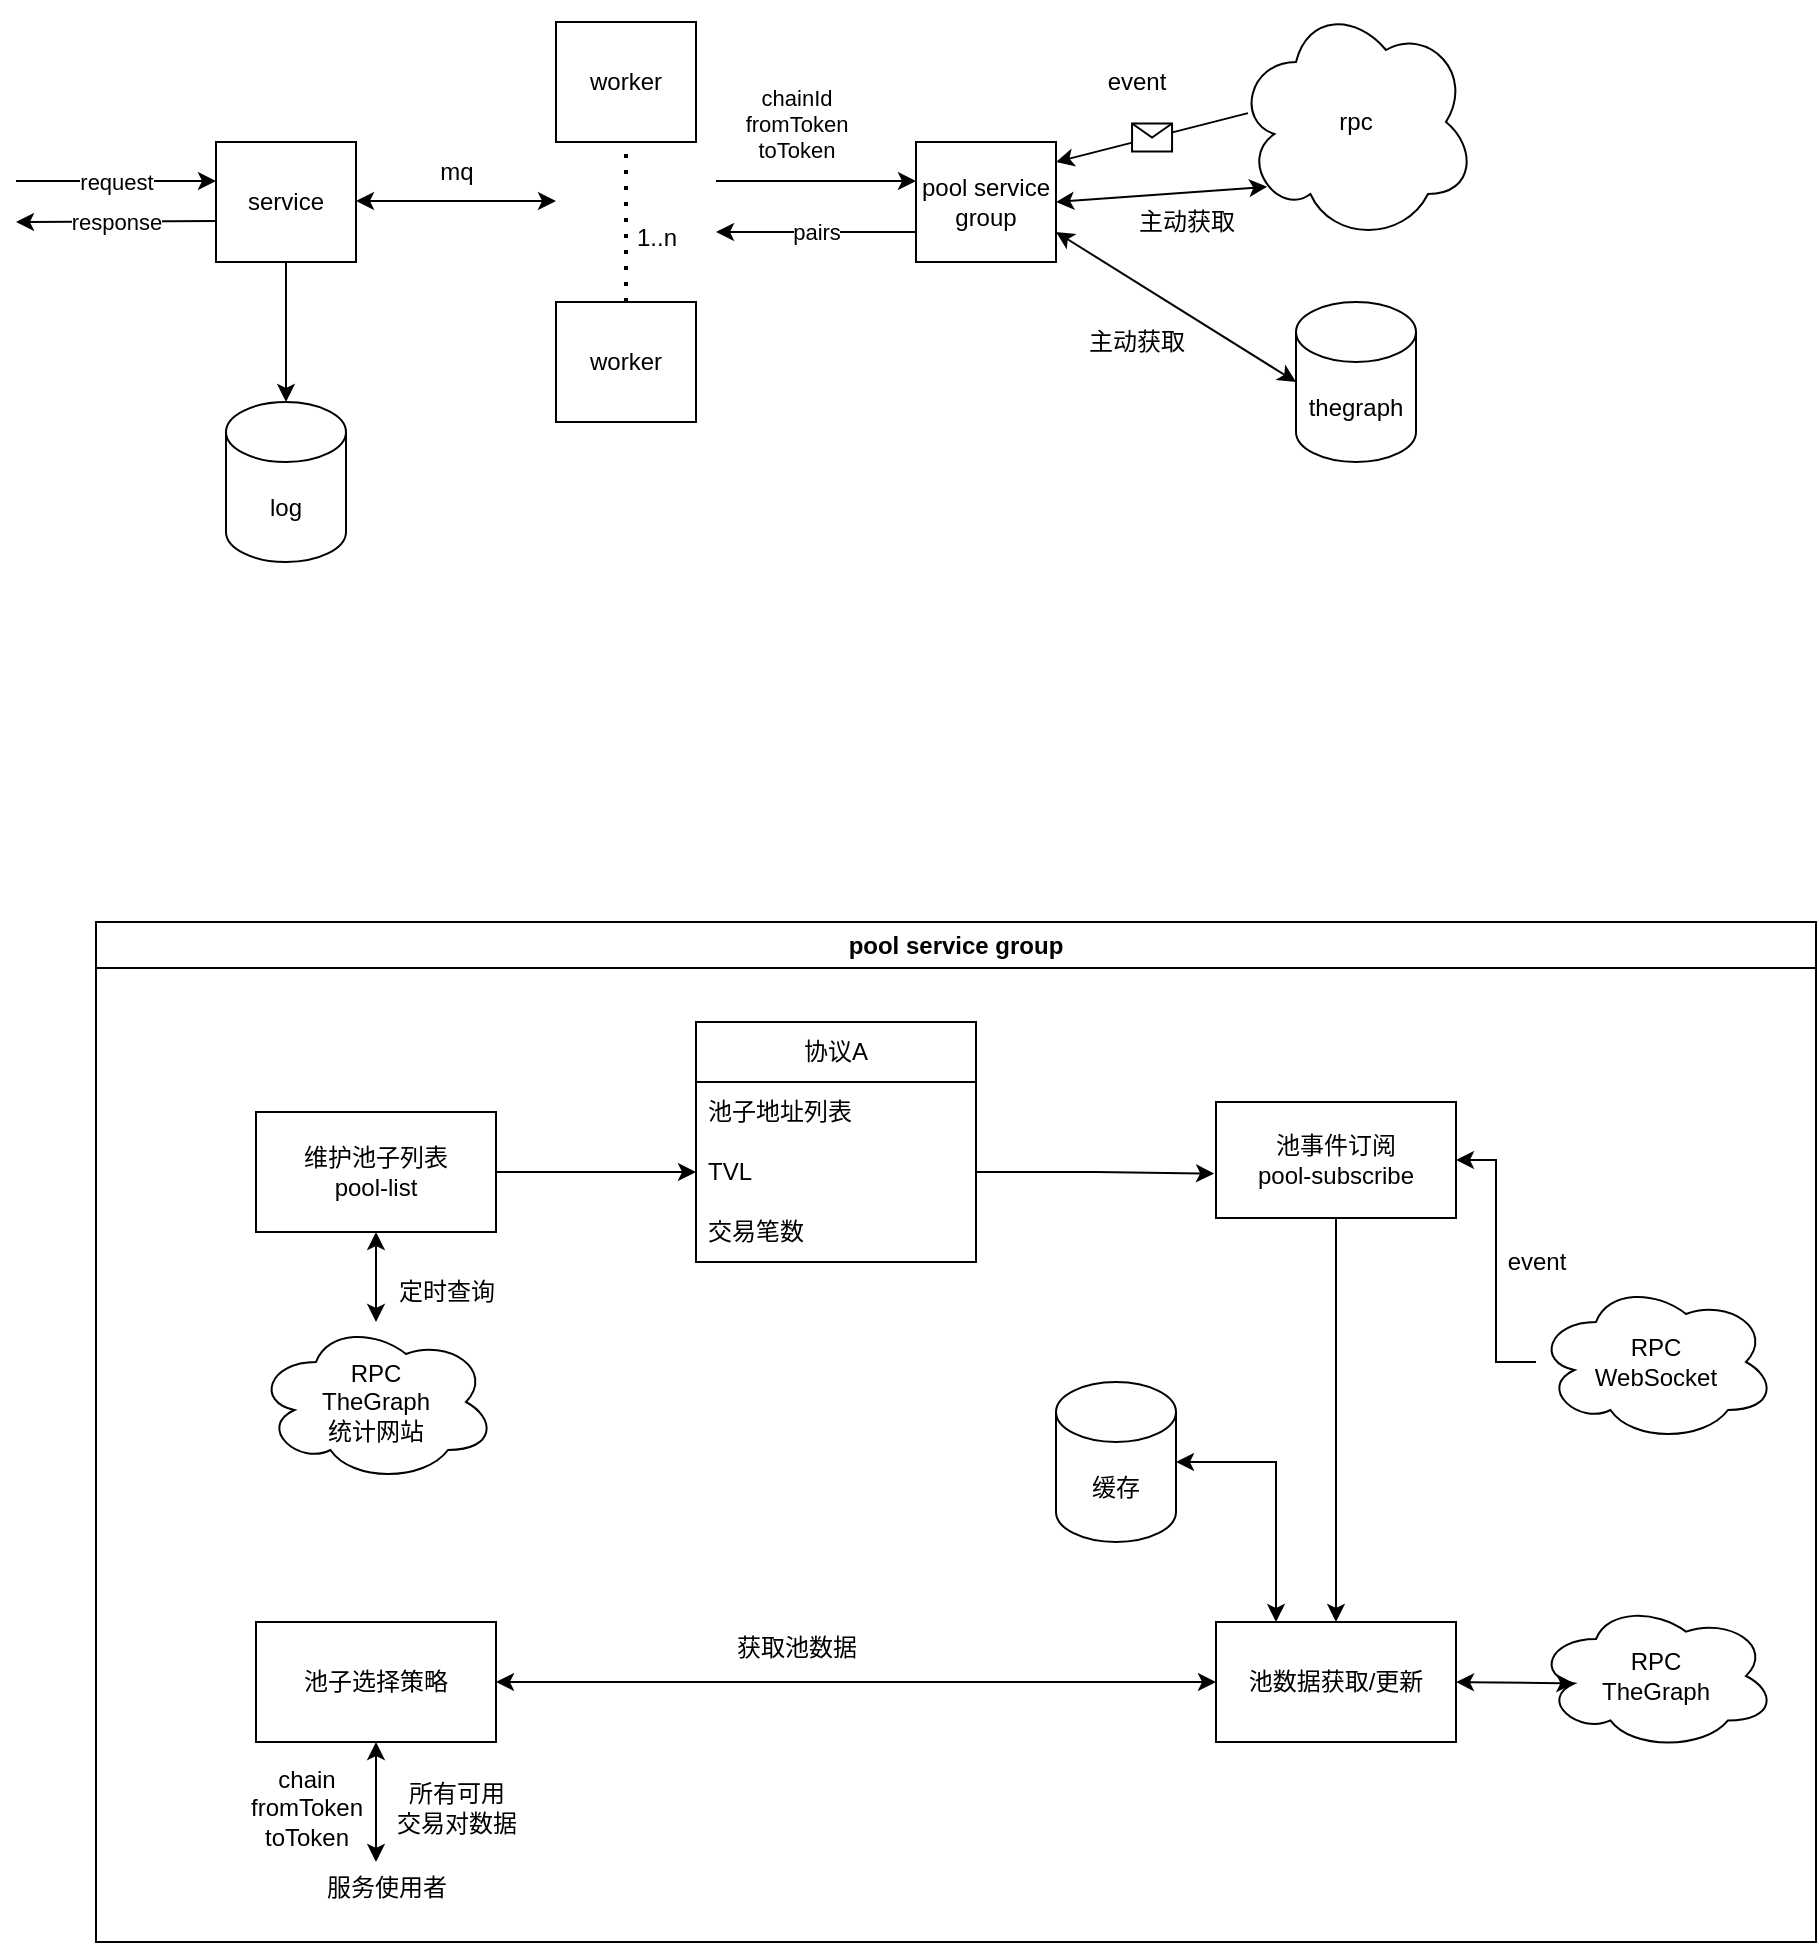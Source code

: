 <mxfile version="21.4.0" type="github">
  <diagram name="Page-1" id="13e1069c-82ec-6db2-03f1-153e76fe0fe0">
    <mxGraphModel dx="1208" dy="762" grid="1" gridSize="10" guides="1" tooltips="1" connect="1" arrows="1" fold="1" page="1" pageScale="1" pageWidth="1100" pageHeight="850" background="none" math="0" shadow="0">
      <root>
        <mxCell id="0" />
        <mxCell id="1" parent="0" />
        <mxCell id="E7Ph21Z5neyBdgXHyX09-7" value="service" style="rounded=0;whiteSpace=wrap;html=1;" parent="1" vertex="1">
          <mxGeometry x="230" y="330" width="70" height="60" as="geometry" />
        </mxCell>
        <mxCell id="E7Ph21Z5neyBdgXHyX09-9" value="pool service group" style="swimlane;whiteSpace=wrap;html=1;" parent="1" vertex="1">
          <mxGeometry x="170" y="720" width="860" height="510" as="geometry" />
        </mxCell>
        <mxCell id="ZwaXnB2d_s2On11vTPSi-8" value="" style="edgeStyle=orthogonalEdgeStyle;rounded=0;orthogonalLoop=1;jettySize=auto;html=1;" edge="1" parent="E7Ph21Z5neyBdgXHyX09-9" source="E7Ph21Z5neyBdgXHyX09-13" target="ZwaXnB2d_s2On11vTPSi-6">
          <mxGeometry relative="1" as="geometry" />
        </mxCell>
        <mxCell id="E7Ph21Z5neyBdgXHyX09-13" value="维护池子列表&lt;br&gt;pool-list" style="rounded=0;whiteSpace=wrap;html=1;" parent="E7Ph21Z5neyBdgXHyX09-9" vertex="1">
          <mxGeometry x="80" y="95" width="120" height="60" as="geometry" />
        </mxCell>
        <mxCell id="ZwaXnB2d_s2On11vTPSi-14" style="edgeStyle=orthogonalEdgeStyle;rounded=0;orthogonalLoop=1;jettySize=auto;html=1;" edge="1" parent="E7Ph21Z5neyBdgXHyX09-9" source="E7Ph21Z5neyBdgXHyX09-14" target="E7Ph21Z5neyBdgXHyX09-15">
          <mxGeometry relative="1" as="geometry" />
        </mxCell>
        <mxCell id="E7Ph21Z5neyBdgXHyX09-14" value="池事件订阅&lt;br&gt;pool-subscribe" style="rounded=0;whiteSpace=wrap;html=1;" parent="E7Ph21Z5neyBdgXHyX09-9" vertex="1">
          <mxGeometry x="560" y="90" width="120" height="58" as="geometry" />
        </mxCell>
        <mxCell id="ZwaXnB2d_s2On11vTPSi-21" style="edgeStyle=orthogonalEdgeStyle;rounded=0;orthogonalLoop=1;jettySize=auto;html=1;exitX=0.25;exitY=0;exitDx=0;exitDy=0;entryX=1;entryY=0.5;entryDx=0;entryDy=0;entryPerimeter=0;startArrow=classic;startFill=1;" edge="1" parent="E7Ph21Z5neyBdgXHyX09-9" source="E7Ph21Z5neyBdgXHyX09-15" target="ZwaXnB2d_s2On11vTPSi-20">
          <mxGeometry relative="1" as="geometry" />
        </mxCell>
        <mxCell id="E7Ph21Z5neyBdgXHyX09-15" value="池数据获取/更新" style="rounded=0;whiteSpace=wrap;html=1;" parent="E7Ph21Z5neyBdgXHyX09-9" vertex="1">
          <mxGeometry x="560" y="350" width="120" height="60" as="geometry" />
        </mxCell>
        <mxCell id="ZwaXnB2d_s2On11vTPSi-23" style="edgeStyle=orthogonalEdgeStyle;rounded=0;orthogonalLoop=1;jettySize=auto;html=1;startArrow=classic;startFill=1;" edge="1" parent="E7Ph21Z5neyBdgXHyX09-9" source="E7Ph21Z5neyBdgXHyX09-16" target="E7Ph21Z5neyBdgXHyX09-15">
          <mxGeometry relative="1" as="geometry" />
        </mxCell>
        <mxCell id="E7Ph21Z5neyBdgXHyX09-16" value="池子选择策略" style="rounded=0;whiteSpace=wrap;html=1;" parent="E7Ph21Z5neyBdgXHyX09-9" vertex="1">
          <mxGeometry x="80" y="350" width="120" height="60" as="geometry" />
        </mxCell>
        <mxCell id="ZwaXnB2d_s2On11vTPSi-4" value="协议A" style="swimlane;fontStyle=0;childLayout=stackLayout;horizontal=1;startSize=30;horizontalStack=0;resizeParent=1;resizeParentMax=0;resizeLast=0;collapsible=1;marginBottom=0;whiteSpace=wrap;html=1;" vertex="1" parent="E7Ph21Z5neyBdgXHyX09-9">
          <mxGeometry x="300" y="50" width="140" height="120" as="geometry" />
        </mxCell>
        <mxCell id="ZwaXnB2d_s2On11vTPSi-5" value="池子地址列表" style="text;strokeColor=none;fillColor=none;align=left;verticalAlign=middle;spacingLeft=4;spacingRight=4;overflow=hidden;points=[[0,0.5],[1,0.5]];portConstraint=eastwest;rotatable=0;whiteSpace=wrap;html=1;" vertex="1" parent="ZwaXnB2d_s2On11vTPSi-4">
          <mxGeometry y="30" width="140" height="30" as="geometry" />
        </mxCell>
        <mxCell id="ZwaXnB2d_s2On11vTPSi-6" value="TVL" style="text;strokeColor=none;fillColor=none;align=left;verticalAlign=middle;spacingLeft=4;spacingRight=4;overflow=hidden;points=[[0,0.5],[1,0.5]];portConstraint=eastwest;rotatable=0;whiteSpace=wrap;html=1;" vertex="1" parent="ZwaXnB2d_s2On11vTPSi-4">
          <mxGeometry y="60" width="140" height="30" as="geometry" />
        </mxCell>
        <mxCell id="ZwaXnB2d_s2On11vTPSi-7" value="交易笔数" style="text;strokeColor=none;fillColor=none;align=left;verticalAlign=middle;spacingLeft=4;spacingRight=4;overflow=hidden;points=[[0,0.5],[1,0.5]];portConstraint=eastwest;rotatable=0;whiteSpace=wrap;html=1;" vertex="1" parent="ZwaXnB2d_s2On11vTPSi-4">
          <mxGeometry y="90" width="140" height="30" as="geometry" />
        </mxCell>
        <mxCell id="ZwaXnB2d_s2On11vTPSi-10" style="edgeStyle=orthogonalEdgeStyle;rounded=0;orthogonalLoop=1;jettySize=auto;html=1;entryX=-0.008;entryY=0.617;entryDx=0;entryDy=0;entryPerimeter=0;" edge="1" parent="E7Ph21Z5neyBdgXHyX09-9" source="ZwaXnB2d_s2On11vTPSi-6" target="E7Ph21Z5neyBdgXHyX09-14">
          <mxGeometry relative="1" as="geometry">
            <mxPoint x="480" y="125" as="targetPoint" />
          </mxGeometry>
        </mxCell>
        <mxCell id="ZwaXnB2d_s2On11vTPSi-12" style="edgeStyle=orthogonalEdgeStyle;rounded=0;orthogonalLoop=1;jettySize=auto;html=1;entryX=1;entryY=0.5;entryDx=0;entryDy=0;" edge="1" parent="E7Ph21Z5neyBdgXHyX09-9" source="ZwaXnB2d_s2On11vTPSi-11" target="E7Ph21Z5neyBdgXHyX09-14">
          <mxGeometry relative="1" as="geometry" />
        </mxCell>
        <mxCell id="ZwaXnB2d_s2On11vTPSi-11" value="RPC&lt;br&gt;WebSocket" style="ellipse;shape=cloud;whiteSpace=wrap;html=1;" vertex="1" parent="E7Ph21Z5neyBdgXHyX09-9">
          <mxGeometry x="720" y="180" width="120" height="80" as="geometry" />
        </mxCell>
        <mxCell id="ZwaXnB2d_s2On11vTPSi-13" value="event" style="text;html=1;align=center;verticalAlign=middle;resizable=0;points=[];autosize=1;strokeColor=none;fillColor=none;rotation=0;flipH=0;" vertex="1" parent="E7Ph21Z5neyBdgXHyX09-9">
          <mxGeometry x="695" y="155" width="50" height="30" as="geometry" />
        </mxCell>
        <mxCell id="ZwaXnB2d_s2On11vTPSi-15" value="RPC&lt;br&gt;TheGraph" style="ellipse;shape=cloud;whiteSpace=wrap;html=1;" vertex="1" parent="E7Ph21Z5neyBdgXHyX09-9">
          <mxGeometry x="720" y="340" width="120" height="74" as="geometry" />
        </mxCell>
        <mxCell id="ZwaXnB2d_s2On11vTPSi-17" value="定时查询" style="text;html=1;align=center;verticalAlign=middle;resizable=0;points=[];autosize=1;strokeColor=none;fillColor=none;" vertex="1" parent="E7Ph21Z5neyBdgXHyX09-9">
          <mxGeometry x="140" y="170" width="70" height="30" as="geometry" />
        </mxCell>
        <mxCell id="ZwaXnB2d_s2On11vTPSi-19" value="" style="endArrow=classic;startArrow=classic;html=1;rounded=0;entryX=0.16;entryY=0.55;entryDx=0;entryDy=0;entryPerimeter=0;exitX=1;exitY=0.5;exitDx=0;exitDy=0;" edge="1" parent="E7Ph21Z5neyBdgXHyX09-9" source="E7Ph21Z5neyBdgXHyX09-15" target="ZwaXnB2d_s2On11vTPSi-15">
          <mxGeometry width="50" height="50" relative="1" as="geometry">
            <mxPoint x="680" y="480" as="sourcePoint" />
            <mxPoint x="730" y="430" as="targetPoint" />
          </mxGeometry>
        </mxCell>
        <mxCell id="ZwaXnB2d_s2On11vTPSi-20" value="缓存" style="shape=cylinder3;whiteSpace=wrap;html=1;boundedLbl=1;backgroundOutline=1;size=15;" vertex="1" parent="E7Ph21Z5neyBdgXHyX09-9">
          <mxGeometry x="480" y="230" width="60" height="80" as="geometry" />
        </mxCell>
        <mxCell id="ZwaXnB2d_s2On11vTPSi-25" style="edgeStyle=orthogonalEdgeStyle;rounded=0;orthogonalLoop=1;jettySize=auto;html=1;entryX=0.5;entryY=1;entryDx=0;entryDy=0;startArrow=classic;startFill=1;" edge="1" parent="E7Ph21Z5neyBdgXHyX09-9" source="ZwaXnB2d_s2On11vTPSi-24" target="E7Ph21Z5neyBdgXHyX09-13">
          <mxGeometry relative="1" as="geometry" />
        </mxCell>
        <mxCell id="ZwaXnB2d_s2On11vTPSi-24" value="RPC&lt;br&gt;TheGraph&lt;br&gt;统计网站" style="ellipse;shape=cloud;whiteSpace=wrap;html=1;" vertex="1" parent="E7Ph21Z5neyBdgXHyX09-9">
          <mxGeometry x="80" y="200" width="120" height="80" as="geometry" />
        </mxCell>
        <mxCell id="ZwaXnB2d_s2On11vTPSi-28" value="" style="endArrow=classic;html=1;rounded=0;entryX=0.5;entryY=1;entryDx=0;entryDy=0;startArrow=classic;startFill=1;" edge="1" parent="E7Ph21Z5neyBdgXHyX09-9" target="E7Ph21Z5neyBdgXHyX09-16">
          <mxGeometry width="50" height="50" relative="1" as="geometry">
            <mxPoint x="140" y="470" as="sourcePoint" />
            <mxPoint x="180" y="440" as="targetPoint" />
          </mxGeometry>
        </mxCell>
        <mxCell id="ZwaXnB2d_s2On11vTPSi-29" value="服务使用者" style="text;html=1;align=center;verticalAlign=middle;resizable=0;points=[];autosize=1;strokeColor=none;fillColor=none;" vertex="1" parent="E7Ph21Z5neyBdgXHyX09-9">
          <mxGeometry x="105" y="468" width="80" height="30" as="geometry" />
        </mxCell>
        <mxCell id="ZwaXnB2d_s2On11vTPSi-32" value="chain&lt;br&gt;fromToken&lt;br&gt;toToken" style="text;html=1;align=center;verticalAlign=middle;resizable=0;points=[];autosize=1;strokeColor=none;fillColor=none;" vertex="1" parent="E7Ph21Z5neyBdgXHyX09-9">
          <mxGeometry x="65" y="413" width="80" height="60" as="geometry" />
        </mxCell>
        <mxCell id="ZwaXnB2d_s2On11vTPSi-33" value="所有可用&lt;br&gt;交易对数据" style="text;html=1;align=center;verticalAlign=middle;resizable=0;points=[];autosize=1;strokeColor=none;fillColor=none;" vertex="1" parent="E7Ph21Z5neyBdgXHyX09-9">
          <mxGeometry x="140" y="423" width="80" height="40" as="geometry" />
        </mxCell>
        <mxCell id="E7Ph21Z5neyBdgXHyX09-17" value="" style="endArrow=classic;html=1;rounded=0;" parent="1" edge="1">
          <mxGeometry relative="1" as="geometry">
            <mxPoint x="130" y="349.5" as="sourcePoint" />
            <mxPoint x="230" y="349.5" as="targetPoint" />
          </mxGeometry>
        </mxCell>
        <mxCell id="E7Ph21Z5neyBdgXHyX09-18" value="request" style="edgeLabel;resizable=0;html=1;align=center;verticalAlign=middle;" parent="E7Ph21Z5neyBdgXHyX09-17" connectable="0" vertex="1">
          <mxGeometry relative="1" as="geometry" />
        </mxCell>
        <mxCell id="E7Ph21Z5neyBdgXHyX09-21" value="" style="endArrow=classic;html=1;rounded=0;" parent="1" edge="1">
          <mxGeometry relative="1" as="geometry">
            <mxPoint x="480" y="349.5" as="sourcePoint" />
            <mxPoint x="580" y="349.5" as="targetPoint" />
          </mxGeometry>
        </mxCell>
        <mxCell id="E7Ph21Z5neyBdgXHyX09-22" value="chainId&lt;br&gt;fromToken&lt;br&gt;toToken" style="edgeLabel;resizable=0;html=1;align=center;verticalAlign=middle;" parent="E7Ph21Z5neyBdgXHyX09-21" connectable="0" vertex="1">
          <mxGeometry relative="1" as="geometry">
            <mxPoint x="-10" y="-29" as="offset" />
          </mxGeometry>
        </mxCell>
        <mxCell id="E7Ph21Z5neyBdgXHyX09-23" value="worker" style="rounded=0;whiteSpace=wrap;html=1;" parent="1" vertex="1">
          <mxGeometry x="400" y="270" width="70" height="60" as="geometry" />
        </mxCell>
        <mxCell id="E7Ph21Z5neyBdgXHyX09-24" value="pool service group" style="rounded=0;whiteSpace=wrap;html=1;" parent="1" vertex="1">
          <mxGeometry x="580" y="330" width="70" height="60" as="geometry" />
        </mxCell>
        <mxCell id="E7Ph21Z5neyBdgXHyX09-25" value="worker" style="rounded=0;whiteSpace=wrap;html=1;" parent="1" vertex="1">
          <mxGeometry x="400" y="410" width="70" height="60" as="geometry" />
        </mxCell>
        <mxCell id="E7Ph21Z5neyBdgXHyX09-26" value="&lt;br&gt;1..n" style="text;html=1;align=center;verticalAlign=middle;resizable=0;points=[];autosize=1;strokeColor=none;fillColor=none;" parent="1" vertex="1">
          <mxGeometry x="430" y="350" width="40" height="40" as="geometry" />
        </mxCell>
        <mxCell id="E7Ph21Z5neyBdgXHyX09-27" value="" style="endArrow=none;dashed=1;html=1;dashPattern=1 3;strokeWidth=2;rounded=0;entryX=0.5;entryY=1;entryDx=0;entryDy=0;exitX=0.5;exitY=0;exitDx=0;exitDy=0;" parent="1" source="E7Ph21Z5neyBdgXHyX09-25" target="E7Ph21Z5neyBdgXHyX09-23" edge="1">
          <mxGeometry width="50" height="50" relative="1" as="geometry">
            <mxPoint x="320" y="500" as="sourcePoint" />
            <mxPoint x="370" y="450" as="targetPoint" />
          </mxGeometry>
        </mxCell>
        <mxCell id="E7Ph21Z5neyBdgXHyX09-28" value="" style="endArrow=classic;html=1;rounded=0;exitX=0;exitY=0.75;exitDx=0;exitDy=0;" parent="1" source="E7Ph21Z5neyBdgXHyX09-24" edge="1">
          <mxGeometry relative="1" as="geometry">
            <mxPoint x="570" y="380" as="sourcePoint" />
            <mxPoint x="480" y="375" as="targetPoint" />
            <Array as="points" />
          </mxGeometry>
        </mxCell>
        <mxCell id="E7Ph21Z5neyBdgXHyX09-29" value="pairs" style="edgeLabel;resizable=0;html=1;align=center;verticalAlign=middle;" parent="E7Ph21Z5neyBdgXHyX09-28" connectable="0" vertex="1">
          <mxGeometry relative="1" as="geometry" />
        </mxCell>
        <mxCell id="E7Ph21Z5neyBdgXHyX09-32" value="" style="endArrow=classic;html=1;rounded=0;" parent="1" edge="1">
          <mxGeometry relative="1" as="geometry">
            <mxPoint x="230" y="369.5" as="sourcePoint" />
            <mxPoint x="130" y="370" as="targetPoint" />
          </mxGeometry>
        </mxCell>
        <mxCell id="E7Ph21Z5neyBdgXHyX09-33" value="response" style="edgeLabel;resizable=0;html=1;align=center;verticalAlign=middle;" parent="E7Ph21Z5neyBdgXHyX09-32" connectable="0" vertex="1">
          <mxGeometry relative="1" as="geometry" />
        </mxCell>
        <mxCell id="E7Ph21Z5neyBdgXHyX09-34" value="rpc" style="shape=cloud;whiteSpace=wrap;html=1;" parent="1" vertex="1">
          <mxGeometry x="740" y="260" width="120" height="120" as="geometry" />
        </mxCell>
        <mxCell id="E7Ph21Z5neyBdgXHyX09-35" value="thegraph" style="shape=cylinder3;whiteSpace=wrap;html=1;boundedLbl=1;backgroundOutline=1;size=15;" parent="1" vertex="1">
          <mxGeometry x="770" y="410" width="60" height="80" as="geometry" />
        </mxCell>
        <mxCell id="E7Ph21Z5neyBdgXHyX09-36" value="" style="endArrow=classic;html=1;rounded=0;exitX=0.05;exitY=0.463;exitDx=0;exitDy=0;exitPerimeter=0;" parent="1" source="E7Ph21Z5neyBdgXHyX09-34" edge="1">
          <mxGeometry relative="1" as="geometry">
            <mxPoint x="730" y="340" as="sourcePoint" />
            <mxPoint x="650" y="340" as="targetPoint" />
          </mxGeometry>
        </mxCell>
        <mxCell id="E7Ph21Z5neyBdgXHyX09-37" value="" style="shape=message;html=1;outlineConnect=0;" parent="E7Ph21Z5neyBdgXHyX09-36" vertex="1">
          <mxGeometry width="20" height="14" relative="1" as="geometry">
            <mxPoint x="-10" y="-7" as="offset" />
          </mxGeometry>
        </mxCell>
        <mxCell id="E7Ph21Z5neyBdgXHyX09-38" value="event" style="text;html=1;align=center;verticalAlign=middle;resizable=0;points=[];autosize=1;strokeColor=none;fillColor=none;" parent="1" vertex="1">
          <mxGeometry x="665" y="285" width="50" height="30" as="geometry" />
        </mxCell>
        <mxCell id="E7Ph21Z5neyBdgXHyX09-41" value="" style="endArrow=classic;startArrow=classic;html=1;rounded=0;exitX=1;exitY=0.5;exitDx=0;exitDy=0;entryX=0.13;entryY=0.77;entryDx=0;entryDy=0;entryPerimeter=0;" parent="1" source="E7Ph21Z5neyBdgXHyX09-24" target="E7Ph21Z5neyBdgXHyX09-34" edge="1">
          <mxGeometry width="50" height="50" relative="1" as="geometry">
            <mxPoint x="690" y="410" as="sourcePoint" />
            <mxPoint x="740" y="360" as="targetPoint" />
          </mxGeometry>
        </mxCell>
        <mxCell id="E7Ph21Z5neyBdgXHyX09-42" value="" style="endArrow=classic;startArrow=classic;html=1;rounded=0;entryX=1;entryY=0.75;entryDx=0;entryDy=0;exitX=0;exitY=0.5;exitDx=0;exitDy=0;exitPerimeter=0;" parent="1" source="E7Ph21Z5neyBdgXHyX09-35" target="E7Ph21Z5neyBdgXHyX09-24" edge="1">
          <mxGeometry width="50" height="50" relative="1" as="geometry">
            <mxPoint x="490" y="480" as="sourcePoint" />
            <mxPoint x="540" y="430" as="targetPoint" />
          </mxGeometry>
        </mxCell>
        <mxCell id="E7Ph21Z5neyBdgXHyX09-43" value="主动获取" style="text;html=1;align=center;verticalAlign=middle;resizable=0;points=[];autosize=1;strokeColor=none;fillColor=none;" parent="1" vertex="1">
          <mxGeometry x="655" y="415" width="70" height="30" as="geometry" />
        </mxCell>
        <mxCell id="E7Ph21Z5neyBdgXHyX09-44" value="主动获取" style="text;html=1;align=center;verticalAlign=middle;resizable=0;points=[];autosize=1;strokeColor=none;fillColor=none;" parent="1" vertex="1">
          <mxGeometry x="680" y="355" width="70" height="30" as="geometry" />
        </mxCell>
        <mxCell id="E7Ph21Z5neyBdgXHyX09-45" value="" style="endArrow=classic;startArrow=classic;html=1;rounded=0;" parent="1" edge="1">
          <mxGeometry width="50" height="50" relative="1" as="geometry">
            <mxPoint x="300" y="359.5" as="sourcePoint" />
            <mxPoint x="400" y="359.5" as="targetPoint" />
          </mxGeometry>
        </mxCell>
        <mxCell id="E7Ph21Z5neyBdgXHyX09-46" value="mq" style="text;html=1;align=center;verticalAlign=middle;resizable=0;points=[];autosize=1;strokeColor=none;fillColor=none;" parent="1" vertex="1">
          <mxGeometry x="330" y="330" width="40" height="30" as="geometry" />
        </mxCell>
        <mxCell id="ZwaXnB2d_s2On11vTPSi-1" value="log" style="shape=cylinder3;whiteSpace=wrap;html=1;boundedLbl=1;backgroundOutline=1;size=15;" vertex="1" parent="1">
          <mxGeometry x="235" y="460" width="60" height="80" as="geometry" />
        </mxCell>
        <mxCell id="ZwaXnB2d_s2On11vTPSi-3" value="" style="endArrow=classic;html=1;rounded=0;exitX=0.5;exitY=1;exitDx=0;exitDy=0;entryX=0.5;entryY=0;entryDx=0;entryDy=0;entryPerimeter=0;" edge="1" parent="1" source="E7Ph21Z5neyBdgXHyX09-7" target="ZwaXnB2d_s2On11vTPSi-1">
          <mxGeometry width="50" height="50" relative="1" as="geometry">
            <mxPoint x="520" y="410" as="sourcePoint" />
            <mxPoint x="570" y="360" as="targetPoint" />
          </mxGeometry>
        </mxCell>
        <mxCell id="ZwaXnB2d_s2On11vTPSi-31" value="获取池数据" style="text;html=1;align=center;verticalAlign=middle;resizable=0;points=[];autosize=1;strokeColor=none;fillColor=none;" vertex="1" parent="1">
          <mxGeometry x="480" y="1068" width="80" height="30" as="geometry" />
        </mxCell>
      </root>
    </mxGraphModel>
  </diagram>
</mxfile>
